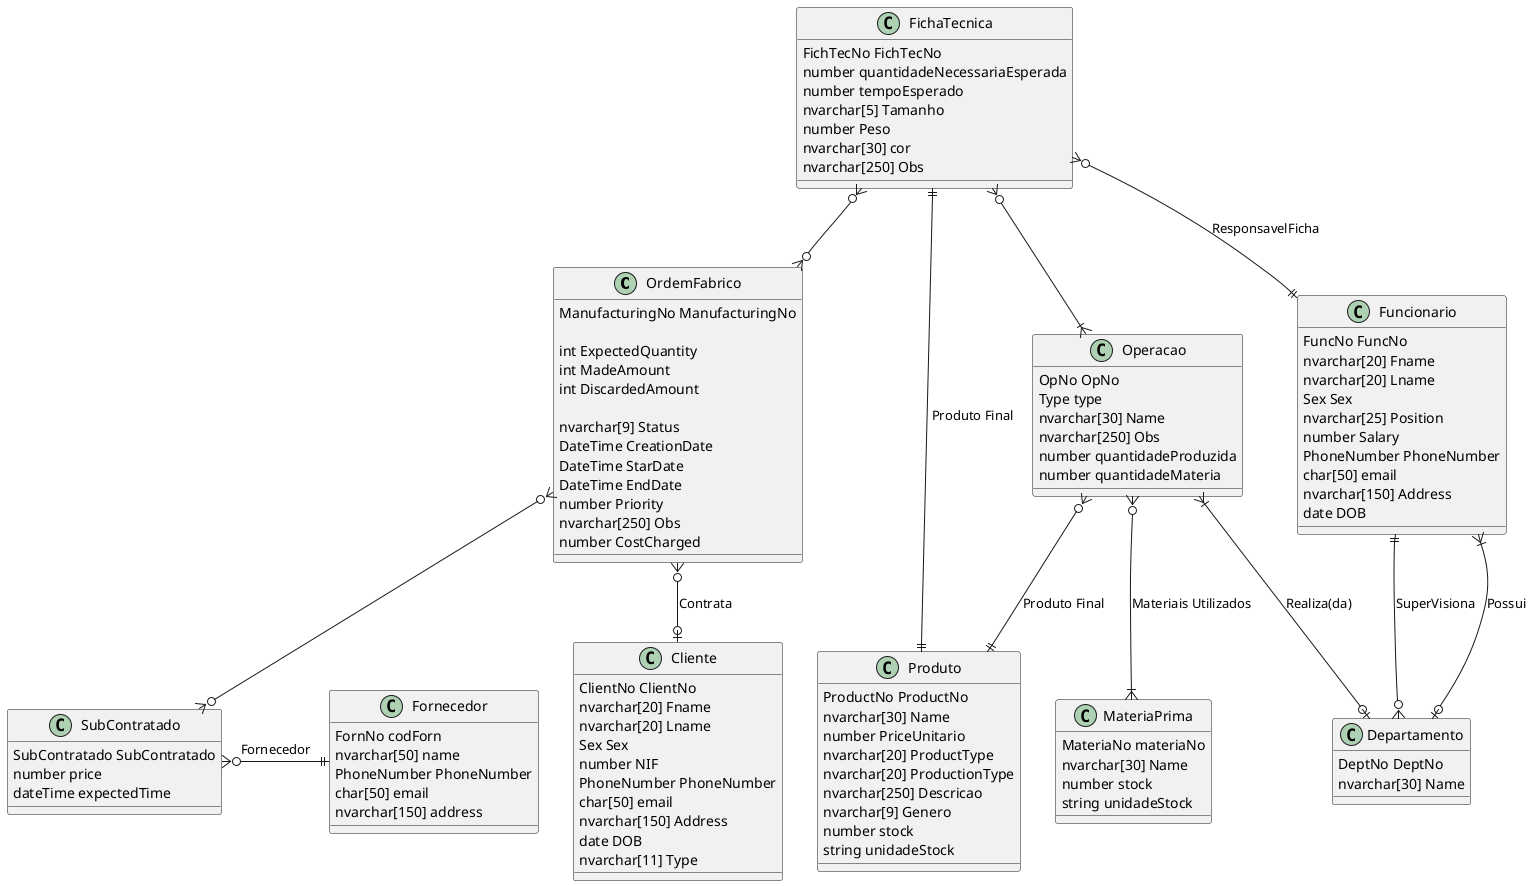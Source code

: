 @startuml tableBD

/'
!Meter realções ternarias
!Ligação da ORdem de Fabrico e Produto mal, o que liga é a ficha Tecnica
'/

/'Estes valores
int ExpectedQuantity
    int MadeAmount
    int DiscardedAmount
são comuns para a ordem e subContratado'/
class OrdemFabrico {
    ManufacturingNo ManufacturingNo

    int ExpectedQuantity
    int MadeAmount
    int DiscardedAmount

    nvarchar[9] Status 
    DateTime CreationDate
    DateTime StarDate
    DateTime EndDate
    number Priority
    nvarchar[250] Obs
    number CostCharged
}   

/'
O stock é quantidade que tem de Produto
O fornecedor vai ter os campos da tabela e o Produto 
pode ter varios

Talvez haja uma tabela materiais que liga juntamente
ao Produto há tabela operação

ProductionType --> Acabado ou SemiAcabado 
'/
class Produto {
    ProductNo ProductNo
    nvarchar[30] Name 
    number PriceUnitario 
    nvarchar[20] ProductType
    nvarchar[20] ProductionType
    nvarchar[250] Descricao
    nvarchar[9] Genero
    number stock 
    string unidadeStock
}

class MateriaPrima {
    MateriaNo materiaNo
    nvarchar[30] Name 
    number stock 
    string unidadeStock
}

/'
Conjunto de operações necessarias para a produção
de um Produto, os materiais utilizados e o resultado 
final
'/
class FichaTecnica {
    FichTecNo FichTecNo
    number quantidadeNecessariaEsperada
    number tempoEsperado
    nvarchar[5] Tamanho
    number Peso
    nvarchar[30] cor
    nvarchar[250] Obs
}

/'
Parceiro externo que pode desenvolver uma operação
Ver se apenas um subContratado pode fazer uma e so uma operação
'/
class Operacao {
    OpNo OpNo 
    Type type 
    nvarchar[30] Name 
    nvarchar[250] Obs
    number quantidadeProduzida
    number quantidadeMateria
}

/'
ExpectedTime, acho que é o unico que não é preciso

O subContratado ele manda tudo, o que está bem, mal, etc.

O productNo seria os materias que enviamos
'/
class SubContratado {
    SubContratado SubContratado
    number price 
    dateTime expectedTime 
}

class Fornecedor {
    FornNo codForn 
    nvarchar[50] name
    PhoneNumber PhoneNumber
    char[50] email
    nvarchar[150] address
}

/'Extras se quissermos complicar'/

/'Setor da fabrica responsável por uma determinada
operacao'/
class Departamento {
    DeptNo DeptNo 
    nvarchar[30] Name
}

/'
Funcionario da fabrica, que faz parte de um setor
'/
class Funcionario {
    FuncNo FuncNo
    nvarchar[20] Fname
    nvarchar[20] Lname
    Sex Sex
    nvarchar[25] Position
    number Salary
    PhoneNumber PhoneNumber 
    char[50] email
    nvarchar[150] Address
    date DOB
}

class Cliente {
    ClientNo ClientNo
    nvarchar[20] Fname
    nvarchar[20] Lname
    Sex Sex
    number NIF 
    PhoneNumber PhoneNumber 
    char[50] email
    nvarchar[150] Address 
    date DOB
    nvarchar[11] Type
}

/'
Relacionamento dos Funcionarios
'/
Funcionario }|--o| Departamento: Possui
Funcionario ||--o{ Departamento: SuperVisiona 

/'
Relacionamento das Operacoes Interna
'/
Operacao }|--o| Departamento: Realiza(da)
Operacao }o--|{ MateriaPrima: Materiais Utilizados
Operacao }o--|| Produto: Produto Final

/'
Relacionamento Ficha Tecnica
'/
FichaTecnica }o--|{ Operacao
/'
FichaTecnica }o--|{ MateriaPrima: Utiliza(do)
'/
FichaTecnica }o--o{ OrdemFabrico
FichaTecnica }o--|| Funcionario: ResponsavelFicha
/'
Relacionamentos do Produto
'/
Produto ||--|| FichaTecnica: Produto Final

/'
Relacionamento do Fornecedor
'/
SubContratado }o-|| Fornecedor: Fornecedor

/'
Relacionamento Ordem Fabrico
'/
OrdemFabrico }o--o| Cliente: Contrata
OrdemFabrico }o--o{ SubContratado

@enduml